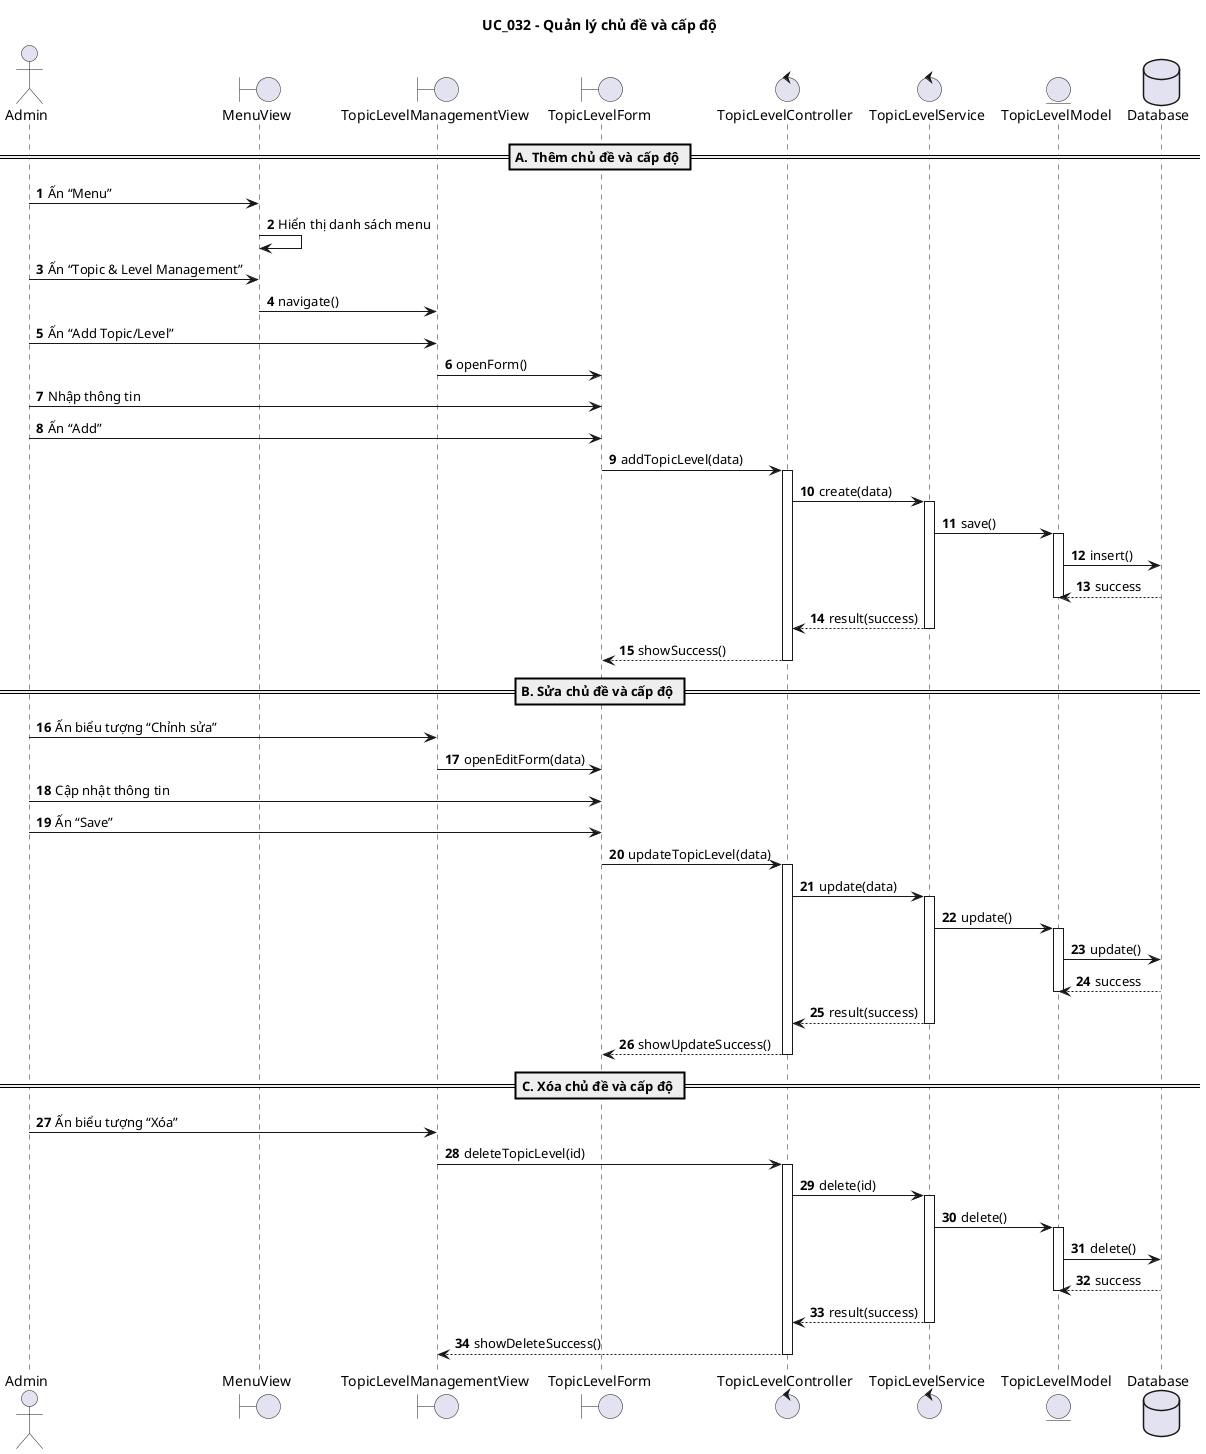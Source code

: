 @startuml
title UC_032 – Quản lý chủ đề và cấp độ

autonumber

actor Admin
boundary MenuView
boundary TopicLevelManagementView
boundary TopicLevelForm
control TopicLevelController
control TopicLevelService
entity TopicLevelModel
database Database

== A. Thêm chủ đề và cấp độ ==

Admin -> MenuView : Ấn “Menu”
MenuView -> MenuView : Hiển thị danh sách menu

Admin -> MenuView : Ấn “Topic & Level Management”
MenuView -> TopicLevelManagementView : navigate()

Admin -> TopicLevelManagementView : Ấn “Add Topic/Level”
TopicLevelManagementView -> TopicLevelForm : openForm()

Admin -> TopicLevelForm : Nhập thông tin
Admin -> TopicLevelForm : Ấn “Add”
TopicLevelForm -> TopicLevelController : addTopicLevel(data)
activate TopicLevelController
TopicLevelController -> TopicLevelService : create(data)
activate TopicLevelService
TopicLevelService -> TopicLevelModel : save()
activate TopicLevelModel
TopicLevelModel -> Database : insert()
Database --> TopicLevelModel : success
deactivate TopicLevelModel
TopicLevelService --> TopicLevelController : result(success)
deactivate TopicLevelService
TopicLevelController --> TopicLevelForm : showSuccess()
deactivate TopicLevelController

== B. Sửa chủ đề và cấp độ ==

Admin -> TopicLevelManagementView : Ấn biểu tượng “Chỉnh sửa”
TopicLevelManagementView -> TopicLevelForm : openEditForm(data)

Admin -> TopicLevelForm : Cập nhật thông tin
Admin -> TopicLevelForm : Ấn “Save”
TopicLevelForm -> TopicLevelController : updateTopicLevel(data)
activate TopicLevelController
TopicLevelController -> TopicLevelService : update(data)
activate TopicLevelService
TopicLevelService -> TopicLevelModel : update()
activate TopicLevelModel
TopicLevelModel -> Database : update()
Database --> TopicLevelModel : success
deactivate TopicLevelModel
TopicLevelService --> TopicLevelController : result(success)
deactivate TopicLevelService
TopicLevelController --> TopicLevelForm : showUpdateSuccess()
deactivate TopicLevelController

== C. Xóa chủ đề và cấp độ ==

Admin -> TopicLevelManagementView : Ấn biểu tượng “Xóa”
TopicLevelManagementView -> TopicLevelController : deleteTopicLevel(id)
activate TopicLevelController
TopicLevelController -> TopicLevelService : delete(id)
activate TopicLevelService
TopicLevelService -> TopicLevelModel : delete()
activate TopicLevelModel
TopicLevelModel -> Database : delete()
Database --> TopicLevelModel : success
deactivate TopicLevelModel
TopicLevelService --> TopicLevelController : result(success)
deactivate TopicLevelService
TopicLevelController --> TopicLevelManagementView : showDeleteSuccess()
deactivate TopicLevelController

@enduml

